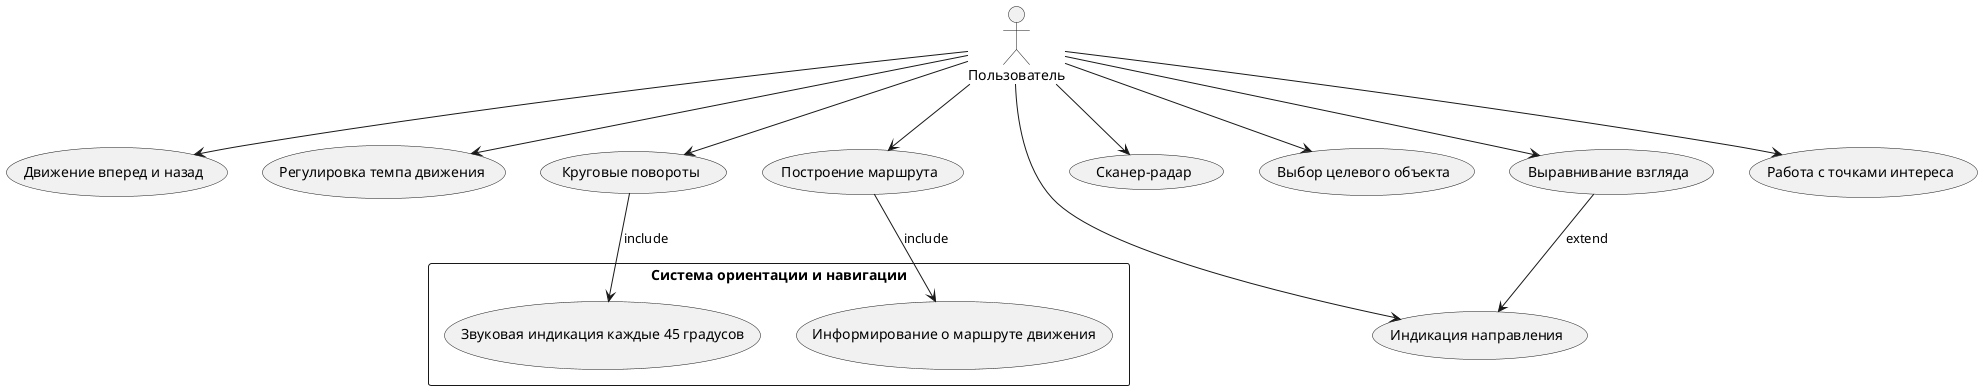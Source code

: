 ﻿@startuml
actor "Пользователь" as User

User --> (Движение вперед и назад)
User --> (Регулировка темпа движения)
User --> (Круговые повороты)
User --> (Индикация направления)
User --> (Выравнивание взгляда)
User --> (Сканер-радар)
User --> (Выбор целевого объекта)
User --> (Построение маршрута)
User --> (Работа с точками интереса)

rectangle "Система ориентации и навигации" {
  (Круговые повороты) --> (Звуковая индикация каждые 45 градусов) : include
  (Выравнивание взгляда) --> (Индикация направления) : extend
  (Построение маршрута) --> (Информирование о маршруте движения) : include
}

@enduml
